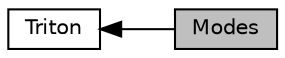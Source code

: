 digraph "Modes"
{
  edge [fontname="Helvetica",fontsize="10",labelfontname="Helvetica",labelfontsize="10"];
  node [fontname="Helvetica",fontsize="10",shape=record];
  rankdir=LR;
  Node0 [label="Modes",height=0.2,width=0.4,color="black", fillcolor="grey75", style="filled", fontcolor="black"];
  Node1 [label="Triton",height=0.2,width=0.4,color="black", fillcolor="white", style="filled",URL="$group__triton.html"];
  Node1->Node0 [shape=plaintext, dir="back", style="solid"];
}
